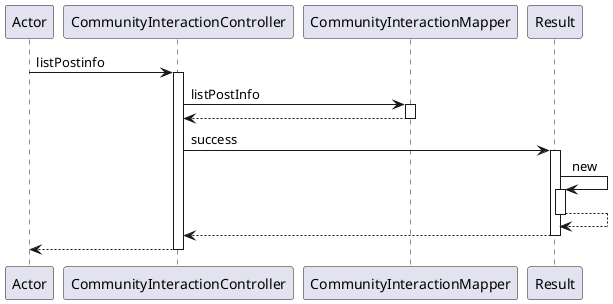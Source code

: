 @startuml
participant Actor
Actor -> CommunityInteractionController : listPostinfo
activate CommunityInteractionController
CommunityInteractionController -> CommunityInteractionMapper : listPostInfo
activate CommunityInteractionMapper
CommunityInteractionMapper --> CommunityInteractionController
deactivate CommunityInteractionMapper
CommunityInteractionController -> Result : success
activate Result
Result -> Result : new
activate Result
Result --> Result
deactivate Result
Result --> CommunityInteractionController
deactivate Result
return
@enduml